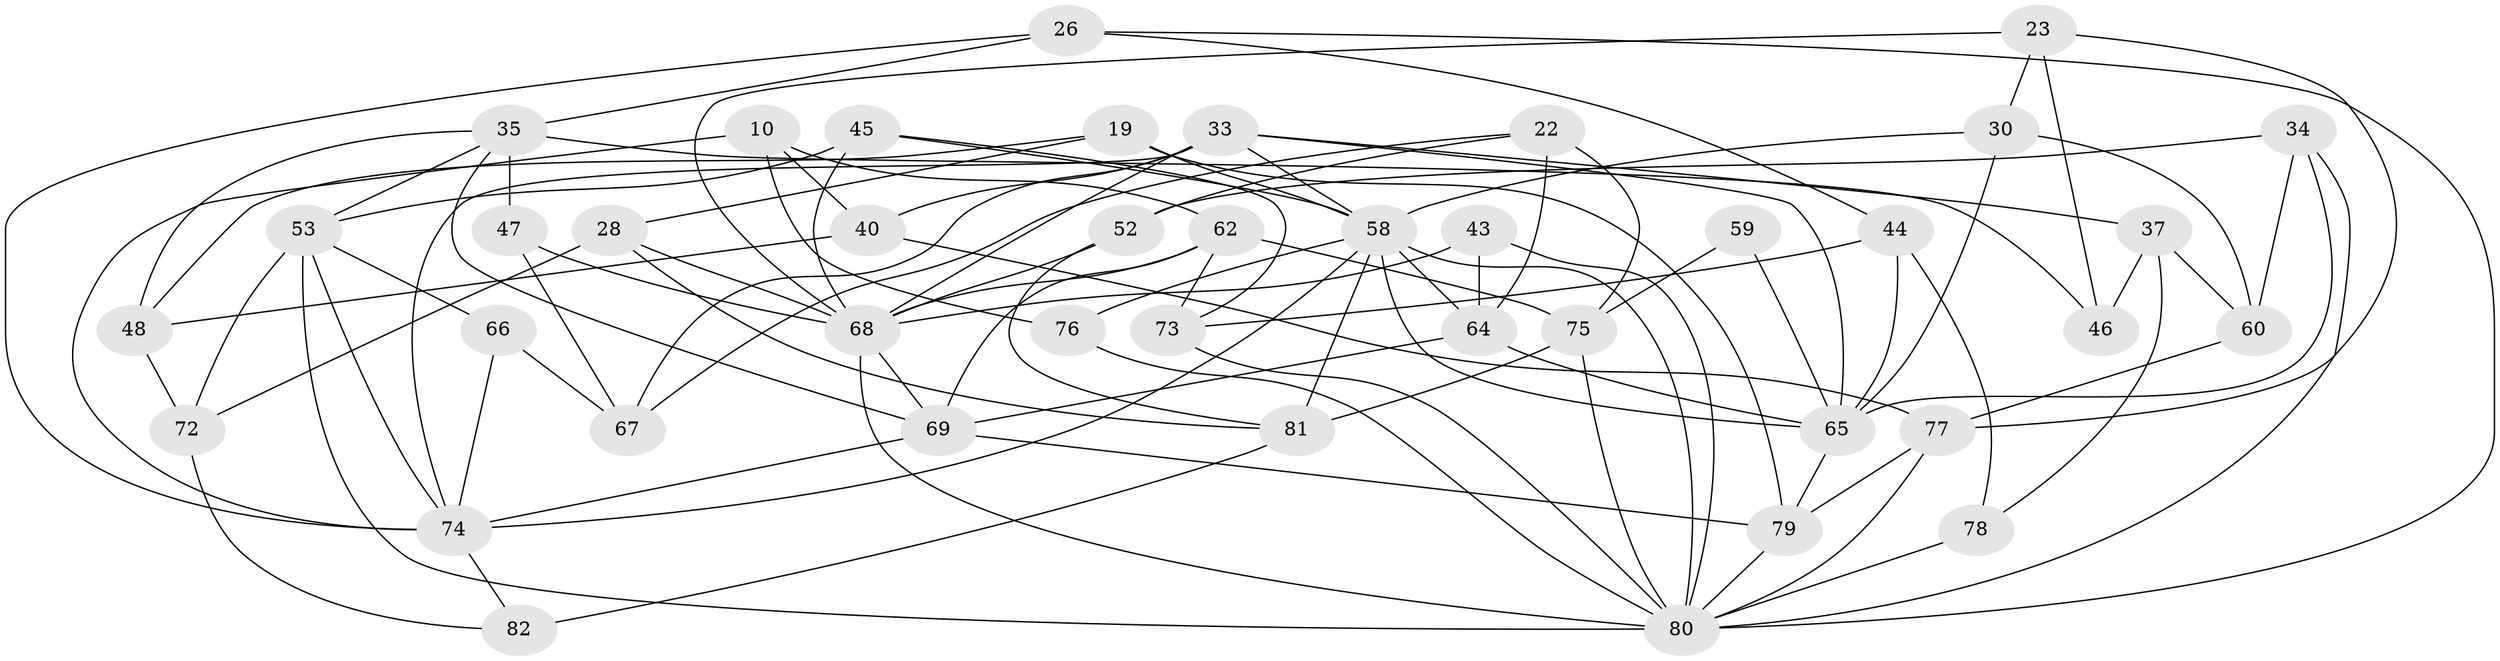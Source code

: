// original degree distribution, {4: 1.0}
// Generated by graph-tools (version 1.1) at 2025/57/03/09/25 04:57:17]
// undirected, 41 vertices, 99 edges
graph export_dot {
graph [start="1"]
  node [color=gray90,style=filled];
  10 [super="+5"];
  19 [super="+2"];
  22;
  23;
  26;
  28;
  30;
  33 [super="+27+18"];
  34;
  35 [super="+25"];
  37;
  40 [super="+38"];
  43;
  44;
  45 [super="+24"];
  46;
  47;
  48;
  52;
  53 [super="+42"];
  58 [super="+11+49+17"];
  59;
  60;
  62 [super="+36"];
  64 [super="+63"];
  65 [super="+61+51"];
  66;
  67 [super="+32"];
  68 [super="+9+20+50"];
  69 [super="+4+6"];
  72;
  73;
  74 [super="+56"];
  75 [super="+29"];
  76;
  77 [super="+54"];
  78;
  79 [super="+71"];
  80 [super="+8+31+57+70"];
  81 [super="+41"];
  82;
  10 -- 74;
  10 -- 76 [weight=2];
  10 -- 40 [weight=2];
  10 -- 62;
  19 -- 28;
  19 -- 48;
  19 -- 58 [weight=2];
  19 -- 79 [weight=2];
  22 -- 64;
  22 -- 52;
  22 -- 75;
  22 -- 67;
  23 -- 46;
  23 -- 30;
  23 -- 68;
  23 -- 77;
  26 -- 35;
  26 -- 74;
  26 -- 44;
  26 -- 80;
  28 -- 72;
  28 -- 81;
  28 -- 68;
  30 -- 65;
  30 -- 60;
  30 -- 58;
  33 -- 40 [weight=2];
  33 -- 67 [weight=2];
  33 -- 65 [weight=2];
  33 -- 68;
  33 -- 37;
  33 -- 58;
  33 -- 74;
  34 -- 52;
  34 -- 65;
  34 -- 60;
  34 -- 80;
  35 -- 46 [weight=2];
  35 -- 47 [weight=2];
  35 -- 48;
  35 -- 69;
  35 -- 53;
  37 -- 78;
  37 -- 46;
  37 -- 60;
  40 -- 48;
  40 -- 77;
  43 -- 64;
  43 -- 80;
  43 -- 68 [weight=2];
  44 -- 78;
  44 -- 73;
  44 -- 65;
  45 -- 73;
  45 -- 68 [weight=2];
  45 -- 53 [weight=3];
  45 -- 58 [weight=2];
  47 -- 67;
  47 -- 68;
  48 -- 72;
  52 -- 81;
  52 -- 68;
  53 -- 72;
  53 -- 66;
  53 -- 80;
  53 -- 74;
  58 -- 64;
  58 -- 76;
  58 -- 81;
  58 -- 80 [weight=3];
  58 -- 65;
  58 -- 74;
  59 -- 75 [weight=2];
  59 -- 65 [weight=2];
  60 -- 77;
  62 -- 69 [weight=2];
  62 -- 75;
  62 -- 73;
  62 -- 68;
  64 -- 69 [weight=2];
  64 -- 65;
  65 -- 79;
  66 -- 67 [weight=2];
  66 -- 74;
  68 -- 69;
  68 -- 80;
  69 -- 79;
  69 -- 74;
  72 -- 82;
  73 -- 80;
  74 -- 82;
  75 -- 81;
  75 -- 80;
  76 -- 80;
  77 -- 80 [weight=2];
  77 -- 79;
  78 -- 80 [weight=2];
  79 -- 80;
  81 -- 82 [weight=2];
}
